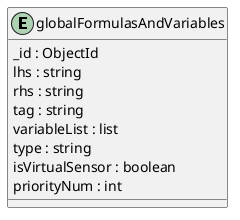 @startuml globalFormulasAndVariables_Diagram

entity "globalFormulasAndVariables" as globalFormulasAndVariables {
  _id : ObjectId
  lhs : string
  rhs : string
  tag : string
  variableList : list
  type : string
  isVirtualSensor : boolean
  priorityNum : int
}

@enduml